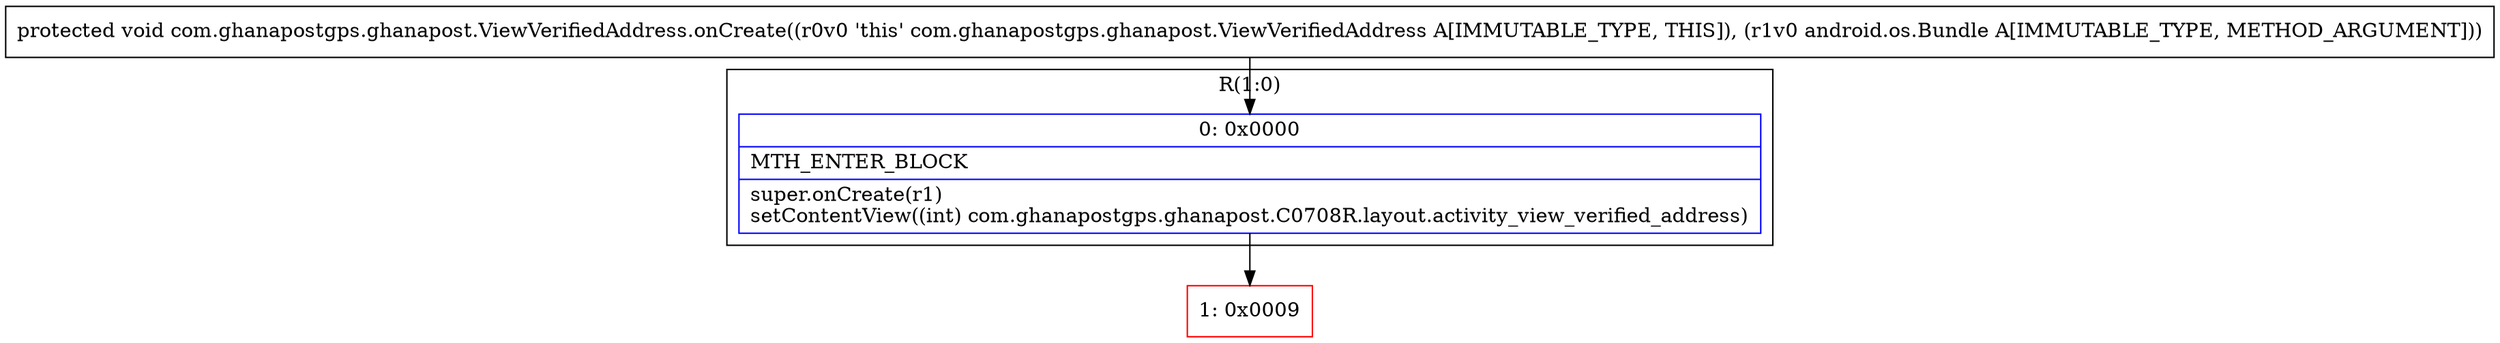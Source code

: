 digraph "CFG forcom.ghanapostgps.ghanapost.ViewVerifiedAddress.onCreate(Landroid\/os\/Bundle;)V" {
subgraph cluster_Region_411663269 {
label = "R(1:0)";
node [shape=record,color=blue];
Node_0 [shape=record,label="{0\:\ 0x0000|MTH_ENTER_BLOCK\l|super.onCreate(r1)\lsetContentView((int) com.ghanapostgps.ghanapost.C0708R.layout.activity_view_verified_address)\l}"];
}
Node_1 [shape=record,color=red,label="{1\:\ 0x0009}"];
MethodNode[shape=record,label="{protected void com.ghanapostgps.ghanapost.ViewVerifiedAddress.onCreate((r0v0 'this' com.ghanapostgps.ghanapost.ViewVerifiedAddress A[IMMUTABLE_TYPE, THIS]), (r1v0 android.os.Bundle A[IMMUTABLE_TYPE, METHOD_ARGUMENT])) }"];
MethodNode -> Node_0;
Node_0 -> Node_1;
}

